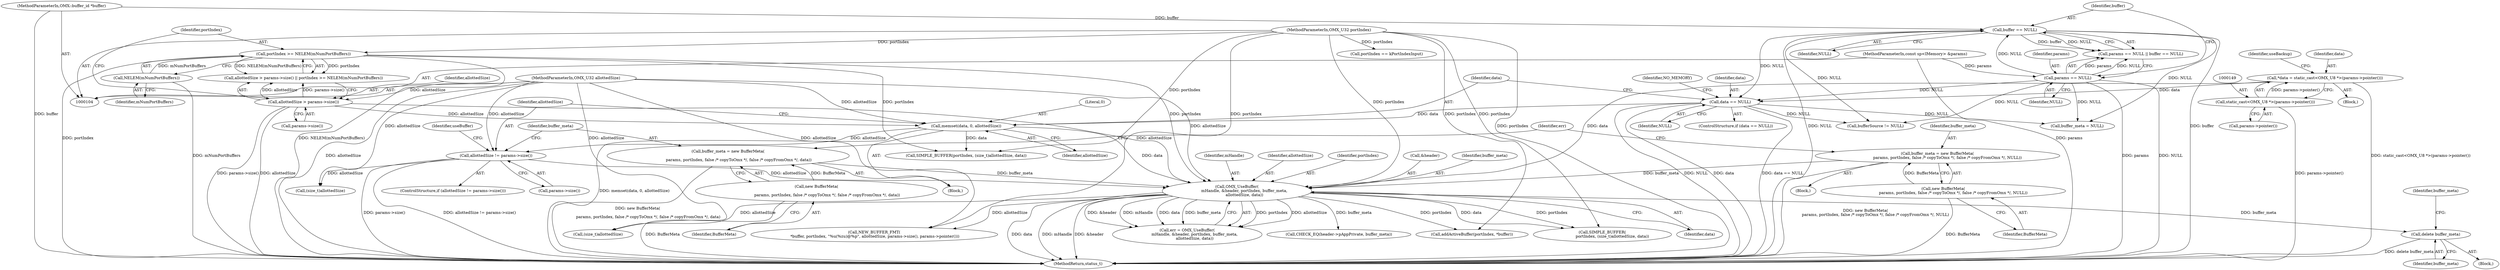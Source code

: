 digraph "0_Android_2c75e1c3b98e4e94f50c63e2b7694be5f948477c_1@API" {
"1000224" [label="(Call,delete buffer_meta)"];
"1000202" [label="(Call,OMX_UseBuffer(\n            mHandle, &header, portIndex, buffer_meta,\n            allottedSize, data))"];
"1000129" [label="(Call,portIndex >= NELEM(mNumPortBuffers))"];
"1000105" [label="(MethodParameterIn,OMX_U32 portIndex)"];
"1000131" [label="(Call,NELEM(mNumPortBuffers))"];
"1000188" [label="(Call,buffer_meta = new BufferMeta(\n\n                 params, portIndex, false /* copyToOmx */, false /* copyFromOmx */, data))"];
"1000190" [label="(Call,new BufferMeta(\n\n                 params, portIndex, false /* copyToOmx */, false /* copyFromOmx */, data))"];
"1000194" [label="(Call,buffer_meta = new BufferMeta(\n                params, portIndex, false /* copyToOmx */, false /* copyFromOmx */, NULL))"];
"1000196" [label="(Call,new BufferMeta(\n                params, portIndex, false /* copyToOmx */, false /* copyFromOmx */, NULL))"];
"1000171" [label="(Call,allottedSize != params->size())"];
"1000166" [label="(Call,memset(data, 0, allottedSize))"];
"1000160" [label="(Call,data == NULL)"];
"1000146" [label="(Call,*data = static_cast<OMX_U8 *>(params->pointer()))"];
"1000148" [label="(Call,static_cast<OMX_U8 *>(params->pointer()))"];
"1000115" [label="(Call,buffer == NULL)"];
"1000107" [label="(MethodParameterIn,OMX::buffer_id *buffer)"];
"1000112" [label="(Call,params == NULL)"];
"1000106" [label="(MethodParameterIn,const sp<IMemory> &params)"];
"1000126" [label="(Call,allottedSize > params->size())"];
"1000108" [label="(MethodParameterIn,OMX_U32 allottedSize)"];
"1000180" [label="(Call,(size_t)allottedSize)"];
"1000201" [label="(Identifier,err)"];
"1000169" [label="(Identifier,allottedSize)"];
"1000114" [label="(Identifier,NULL)"];
"1000166" [label="(Call,memset(data, 0, allottedSize))"];
"1000160" [label="(Call,data == NULL)"];
"1000148" [label="(Call,static_cast<OMX_U8 *>(params->pointer()))"];
"1000146" [label="(Call,*data = static_cast<OMX_U8 *>(params->pointer()))"];
"1000167" [label="(Identifier,data)"];
"1000227" [label="(Identifier,buffer_meta)"];
"1000224" [label="(Call,delete buffer_meta)"];
"1000214" [label="(Block,)"];
"1000172" [label="(Identifier,allottedSize)"];
"1000226" [label="(Call,buffer_meta = NULL)"];
"1000274" [label="(MethodReturn,status_t)"];
"1000125" [label="(Call,allottedSize > params->size() || portIndex >= NELEM(mNumPortBuffers))"];
"1000117" [label="(Identifier,NULL)"];
"1000113" [label="(Identifier,params)"];
"1000107" [label="(MethodParameterIn,OMX::buffer_id *buffer)"];
"1000193" [label="(Block,)"];
"1000165" [label="(Identifier,NO_MEMORY)"];
"1000116" [label="(Identifier,buffer)"];
"1000204" [label="(Call,&header)"];
"1000178" [label="(Call,SIMPLE_BUFFER(portIndex, (size_t)allottedSize, data))"];
"1000161" [label="(Identifier,data)"];
"1000246" [label="(Call,addActiveBuffer(portIndex, *buffer))"];
"1000132" [label="(Identifier,mNumPortBuffers)"];
"1000127" [label="(Identifier,allottedSize)"];
"1000196" [label="(Call,new BufferMeta(\n                params, portIndex, false /* copyToOmx */, false /* copyFromOmx */, NULL))"];
"1000111" [label="(Call,params == NULL || buffer == NULL)"];
"1000115" [label="(Call,buffer == NULL)"];
"1000188" [label="(Call,buffer_meta = new BufferMeta(\n\n                 params, portIndex, false /* copyToOmx */, false /* copyFromOmx */, data))"];
"1000189" [label="(Identifier,buffer_meta)"];
"1000225" [label="(Identifier,buffer_meta)"];
"1000191" [label="(Identifier,BufferMeta)"];
"1000209" [label="(Identifier,data)"];
"1000131" [label="(Call,NELEM(mNumPortBuffers))"];
"1000200" [label="(Call,err = OMX_UseBuffer(\n            mHandle, &header, portIndex, buffer_meta,\n            allottedSize, data))"];
"1000220" [label="(Call,(size_t)allottedSize)"];
"1000195" [label="(Identifier,buffer_meta)"];
"1000112" [label="(Call,params == NULL)"];
"1000159" [label="(ControlStructure,if (data == NULL))"];
"1000207" [label="(Identifier,buffer_meta)"];
"1000147" [label="(Identifier,data)"];
"1000152" [label="(Identifier,useBackup)"];
"1000203" [label="(Identifier,mHandle)"];
"1000194" [label="(Call,buffer_meta = new BufferMeta(\n                params, portIndex, false /* copyToOmx */, false /* copyFromOmx */, NULL))"];
"1000128" [label="(Call,params->size())"];
"1000208" [label="(Identifier,allottedSize)"];
"1000170" [label="(ControlStructure,if (allottedSize != params->size()))"];
"1000173" [label="(Call,params->size())"];
"1000176" [label="(Identifier,useBuffer)"];
"1000150" [label="(Call,params->pointer())"];
"1000264" [label="(Call,NEW_BUFFER_FMT(\n *buffer, portIndex, \"%u(%zu)@%p\", allottedSize, params->size(), params->pointer()))"];
"1000256" [label="(Call,portIndex == kPortIndexInput)"];
"1000108" [label="(MethodParameterIn,OMX_U32 allottedSize)"];
"1000236" [label="(Call,CHECK_EQ(header->pAppPrivate, buffer_meta))"];
"1000253" [label="(Call,bufferSource != NULL)"];
"1000197" [label="(Identifier,BufferMeta)"];
"1000202" [label="(Call,OMX_UseBuffer(\n            mHandle, &header, portIndex, buffer_meta,\n            allottedSize, data))"];
"1000153" [label="(Block,)"];
"1000171" [label="(Call,allottedSize != params->size())"];
"1000218" [label="(Call,SIMPLE_BUFFER(\n                portIndex, (size_t)allottedSize, data))"];
"1000129" [label="(Call,portIndex >= NELEM(mNumPortBuffers))"];
"1000190" [label="(Call,new BufferMeta(\n\n                 params, portIndex, false /* copyToOmx */, false /* copyFromOmx */, data))"];
"1000168" [label="(Literal,0)"];
"1000162" [label="(Identifier,NULL)"];
"1000126" [label="(Call,allottedSize > params->size())"];
"1000105" [label="(MethodParameterIn,OMX_U32 portIndex)"];
"1000109" [label="(Block,)"];
"1000130" [label="(Identifier,portIndex)"];
"1000206" [label="(Identifier,portIndex)"];
"1000106" [label="(MethodParameterIn,const sp<IMemory> &params)"];
"1000224" -> "1000214"  [label="AST: "];
"1000224" -> "1000225"  [label="CFG: "];
"1000225" -> "1000224"  [label="AST: "];
"1000227" -> "1000224"  [label="CFG: "];
"1000224" -> "1000274"  [label="DDG: delete buffer_meta"];
"1000202" -> "1000224"  [label="DDG: buffer_meta"];
"1000202" -> "1000200"  [label="AST: "];
"1000202" -> "1000209"  [label="CFG: "];
"1000203" -> "1000202"  [label="AST: "];
"1000204" -> "1000202"  [label="AST: "];
"1000206" -> "1000202"  [label="AST: "];
"1000207" -> "1000202"  [label="AST: "];
"1000208" -> "1000202"  [label="AST: "];
"1000209" -> "1000202"  [label="AST: "];
"1000200" -> "1000202"  [label="CFG: "];
"1000202" -> "1000274"  [label="DDG: data"];
"1000202" -> "1000274"  [label="DDG: mHandle"];
"1000202" -> "1000274"  [label="DDG: &header"];
"1000202" -> "1000200"  [label="DDG: portIndex"];
"1000202" -> "1000200"  [label="DDG: allottedSize"];
"1000202" -> "1000200"  [label="DDG: &header"];
"1000202" -> "1000200"  [label="DDG: mHandle"];
"1000202" -> "1000200"  [label="DDG: data"];
"1000202" -> "1000200"  [label="DDG: buffer_meta"];
"1000129" -> "1000202"  [label="DDG: portIndex"];
"1000105" -> "1000202"  [label="DDG: portIndex"];
"1000188" -> "1000202"  [label="DDG: buffer_meta"];
"1000194" -> "1000202"  [label="DDG: buffer_meta"];
"1000171" -> "1000202"  [label="DDG: allottedSize"];
"1000126" -> "1000202"  [label="DDG: allottedSize"];
"1000108" -> "1000202"  [label="DDG: allottedSize"];
"1000166" -> "1000202"  [label="DDG: data"];
"1000146" -> "1000202"  [label="DDG: data"];
"1000202" -> "1000218"  [label="DDG: portIndex"];
"1000202" -> "1000218"  [label="DDG: data"];
"1000202" -> "1000220"  [label="DDG: allottedSize"];
"1000202" -> "1000236"  [label="DDG: buffer_meta"];
"1000202" -> "1000246"  [label="DDG: portIndex"];
"1000202" -> "1000264"  [label="DDG: allottedSize"];
"1000129" -> "1000125"  [label="AST: "];
"1000129" -> "1000131"  [label="CFG: "];
"1000130" -> "1000129"  [label="AST: "];
"1000131" -> "1000129"  [label="AST: "];
"1000125" -> "1000129"  [label="CFG: "];
"1000129" -> "1000274"  [label="DDG: portIndex"];
"1000129" -> "1000274"  [label="DDG: NELEM(mNumPortBuffers)"];
"1000129" -> "1000125"  [label="DDG: portIndex"];
"1000129" -> "1000125"  [label="DDG: NELEM(mNumPortBuffers)"];
"1000105" -> "1000129"  [label="DDG: portIndex"];
"1000131" -> "1000129"  [label="DDG: mNumPortBuffers"];
"1000129" -> "1000178"  [label="DDG: portIndex"];
"1000105" -> "1000104"  [label="AST: "];
"1000105" -> "1000274"  [label="DDG: portIndex"];
"1000105" -> "1000178"  [label="DDG: portIndex"];
"1000105" -> "1000218"  [label="DDG: portIndex"];
"1000105" -> "1000246"  [label="DDG: portIndex"];
"1000105" -> "1000256"  [label="DDG: portIndex"];
"1000105" -> "1000264"  [label="DDG: portIndex"];
"1000131" -> "1000132"  [label="CFG: "];
"1000132" -> "1000131"  [label="AST: "];
"1000131" -> "1000274"  [label="DDG: mNumPortBuffers"];
"1000188" -> "1000153"  [label="AST: "];
"1000188" -> "1000190"  [label="CFG: "];
"1000189" -> "1000188"  [label="AST: "];
"1000190" -> "1000188"  [label="AST: "];
"1000201" -> "1000188"  [label="CFG: "];
"1000188" -> "1000274"  [label="DDG: new BufferMeta(\n\n                 params, portIndex, false /* copyToOmx */, false /* copyFromOmx */, data)"];
"1000190" -> "1000188"  [label="DDG: BufferMeta"];
"1000190" -> "1000191"  [label="CFG: "];
"1000191" -> "1000190"  [label="AST: "];
"1000190" -> "1000274"  [label="DDG: BufferMeta"];
"1000194" -> "1000193"  [label="AST: "];
"1000194" -> "1000196"  [label="CFG: "];
"1000195" -> "1000194"  [label="AST: "];
"1000196" -> "1000194"  [label="AST: "];
"1000201" -> "1000194"  [label="CFG: "];
"1000194" -> "1000274"  [label="DDG: new BufferMeta(\n                params, portIndex, false /* copyToOmx */, false /* copyFromOmx */, NULL)"];
"1000196" -> "1000194"  [label="DDG: BufferMeta"];
"1000196" -> "1000197"  [label="CFG: "];
"1000197" -> "1000196"  [label="AST: "];
"1000196" -> "1000274"  [label="DDG: BufferMeta"];
"1000171" -> "1000170"  [label="AST: "];
"1000171" -> "1000173"  [label="CFG: "];
"1000172" -> "1000171"  [label="AST: "];
"1000173" -> "1000171"  [label="AST: "];
"1000176" -> "1000171"  [label="CFG: "];
"1000189" -> "1000171"  [label="CFG: "];
"1000171" -> "1000274"  [label="DDG: params->size()"];
"1000171" -> "1000274"  [label="DDG: allottedSize != params->size()"];
"1000166" -> "1000171"  [label="DDG: allottedSize"];
"1000108" -> "1000171"  [label="DDG: allottedSize"];
"1000171" -> "1000180"  [label="DDG: allottedSize"];
"1000166" -> "1000153"  [label="AST: "];
"1000166" -> "1000169"  [label="CFG: "];
"1000167" -> "1000166"  [label="AST: "];
"1000168" -> "1000166"  [label="AST: "];
"1000169" -> "1000166"  [label="AST: "];
"1000172" -> "1000166"  [label="CFG: "];
"1000166" -> "1000274"  [label="DDG: memset(data, 0, allottedSize)"];
"1000160" -> "1000166"  [label="DDG: data"];
"1000126" -> "1000166"  [label="DDG: allottedSize"];
"1000108" -> "1000166"  [label="DDG: allottedSize"];
"1000166" -> "1000178"  [label="DDG: data"];
"1000160" -> "1000159"  [label="AST: "];
"1000160" -> "1000162"  [label="CFG: "];
"1000161" -> "1000160"  [label="AST: "];
"1000162" -> "1000160"  [label="AST: "];
"1000165" -> "1000160"  [label="CFG: "];
"1000167" -> "1000160"  [label="CFG: "];
"1000160" -> "1000274"  [label="DDG: data == NULL"];
"1000160" -> "1000274"  [label="DDG: NULL"];
"1000160" -> "1000274"  [label="DDG: data"];
"1000146" -> "1000160"  [label="DDG: data"];
"1000115" -> "1000160"  [label="DDG: NULL"];
"1000112" -> "1000160"  [label="DDG: NULL"];
"1000160" -> "1000226"  [label="DDG: NULL"];
"1000160" -> "1000253"  [label="DDG: NULL"];
"1000146" -> "1000109"  [label="AST: "];
"1000146" -> "1000148"  [label="CFG: "];
"1000147" -> "1000146"  [label="AST: "];
"1000148" -> "1000146"  [label="AST: "];
"1000152" -> "1000146"  [label="CFG: "];
"1000146" -> "1000274"  [label="DDG: static_cast<OMX_U8 *>(params->pointer())"];
"1000148" -> "1000146"  [label="DDG: params->pointer()"];
"1000148" -> "1000150"  [label="CFG: "];
"1000149" -> "1000148"  [label="AST: "];
"1000150" -> "1000148"  [label="AST: "];
"1000148" -> "1000274"  [label="DDG: params->pointer()"];
"1000115" -> "1000111"  [label="AST: "];
"1000115" -> "1000117"  [label="CFG: "];
"1000116" -> "1000115"  [label="AST: "];
"1000117" -> "1000115"  [label="AST: "];
"1000111" -> "1000115"  [label="CFG: "];
"1000115" -> "1000274"  [label="DDG: NULL"];
"1000115" -> "1000274"  [label="DDG: buffer"];
"1000115" -> "1000111"  [label="DDG: buffer"];
"1000115" -> "1000111"  [label="DDG: NULL"];
"1000107" -> "1000115"  [label="DDG: buffer"];
"1000112" -> "1000115"  [label="DDG: NULL"];
"1000115" -> "1000226"  [label="DDG: NULL"];
"1000115" -> "1000253"  [label="DDG: NULL"];
"1000107" -> "1000104"  [label="AST: "];
"1000107" -> "1000274"  [label="DDG: buffer"];
"1000112" -> "1000111"  [label="AST: "];
"1000112" -> "1000114"  [label="CFG: "];
"1000113" -> "1000112"  [label="AST: "];
"1000114" -> "1000112"  [label="AST: "];
"1000116" -> "1000112"  [label="CFG: "];
"1000111" -> "1000112"  [label="CFG: "];
"1000112" -> "1000274"  [label="DDG: NULL"];
"1000112" -> "1000274"  [label="DDG: params"];
"1000112" -> "1000111"  [label="DDG: params"];
"1000112" -> "1000111"  [label="DDG: NULL"];
"1000106" -> "1000112"  [label="DDG: params"];
"1000112" -> "1000226"  [label="DDG: NULL"];
"1000112" -> "1000253"  [label="DDG: NULL"];
"1000106" -> "1000104"  [label="AST: "];
"1000106" -> "1000274"  [label="DDG: params"];
"1000126" -> "1000125"  [label="AST: "];
"1000126" -> "1000128"  [label="CFG: "];
"1000127" -> "1000126"  [label="AST: "];
"1000128" -> "1000126"  [label="AST: "];
"1000130" -> "1000126"  [label="CFG: "];
"1000125" -> "1000126"  [label="CFG: "];
"1000126" -> "1000274"  [label="DDG: allottedSize"];
"1000126" -> "1000274"  [label="DDG: params->size()"];
"1000126" -> "1000125"  [label="DDG: allottedSize"];
"1000126" -> "1000125"  [label="DDG: params->size()"];
"1000108" -> "1000126"  [label="DDG: allottedSize"];
"1000108" -> "1000104"  [label="AST: "];
"1000108" -> "1000274"  [label="DDG: allottedSize"];
"1000108" -> "1000180"  [label="DDG: allottedSize"];
"1000108" -> "1000220"  [label="DDG: allottedSize"];
"1000108" -> "1000264"  [label="DDG: allottedSize"];
}
